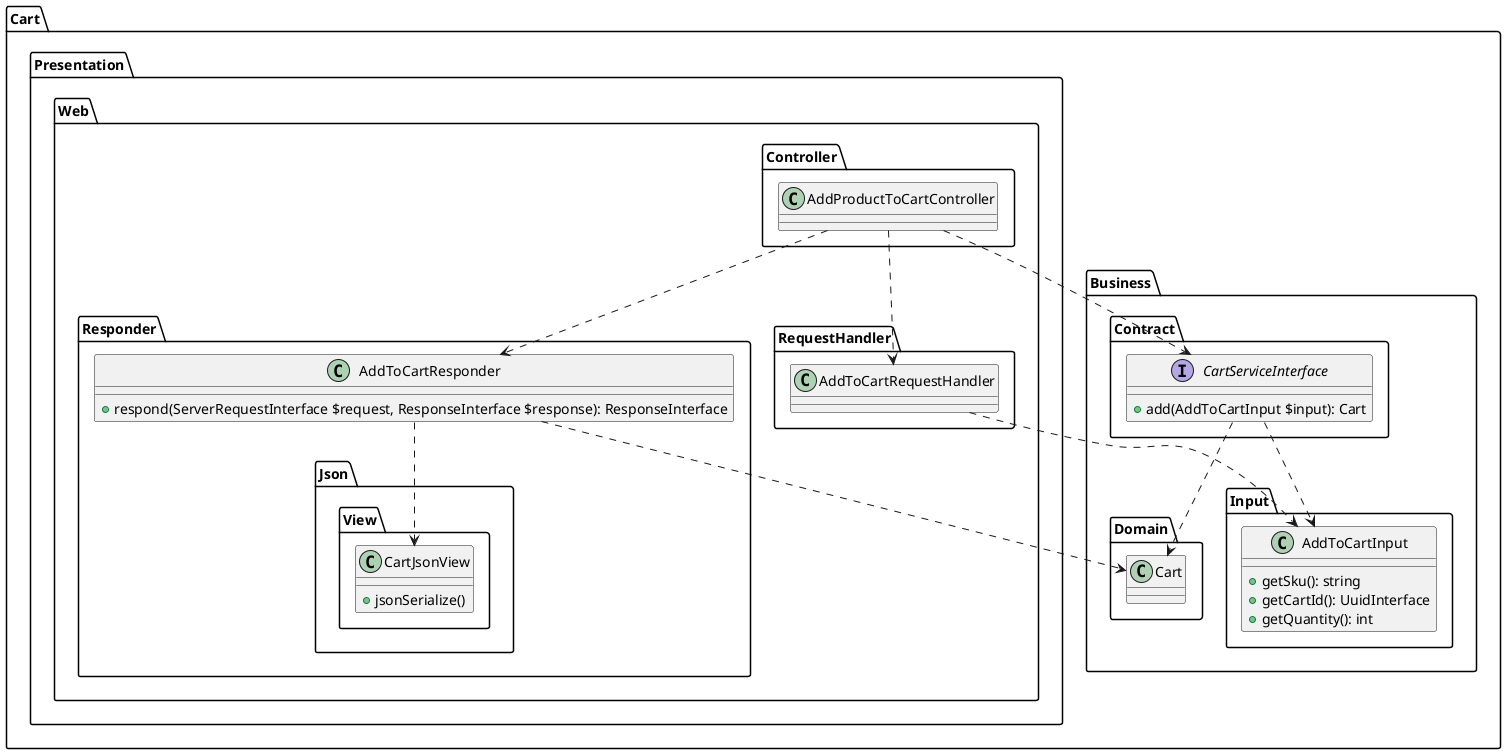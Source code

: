 @startuml
set namespaceSeparator \\


class Cart\\Presentation\\Web\\RequestHandler\\AddToCartRequestHandler {
}

class Cart\\Presentation\\Web\\Responder\\Json\\View\\CartJsonView {
    +jsonSerialize()
}

class Cart\\Presentation\\Web\\Responder\\AddToCartResponder {
    +respond(ServerRequestInterface $request, ResponseInterface $response): ResponseInterface
}


class Cart\\Presentation\\Web\\Controller\\AddProductToCartController {
}

Cart\\Presentation\\Web\\Controller\\AddProductToCartController ..> Cart\\Business\\Contract\\CartServiceInterface
Cart\\Presentation\\Web\\Controller\\AddProductToCartController ..> Cart\\Presentation\\Web\\RequestHandler\\AddToCartRequestHandler
Cart\\Presentation\\Web\\Controller\\AddProductToCartController ..> Cart\\Presentation\\Web\\Responder\\AddToCartResponder

Cart\\Presentation\\Web\\RequestHandler\\AddToCartRequestHandler ..> Cart\\Business\\Input\\AddToCartInput

interface Cart\\Business\\Contract\\CartServiceInterface {
    +add(AddToCartInput $input): Cart
}

Cart\\Business\\Contract\\CartServiceInterface ..> Cart\\Business\\Input\\AddToCartInput
Cart\\Business\\Contract\\CartServiceInterface ..> Cart\\Business\\Domain\\Cart
Cart\\Presentation\\Web\\Responder\\AddToCartResponder ..> Cart\\Business\\Domain\\Cart
Cart\\Presentation\\Web\\Responder\\AddToCartResponder ..> Cart\\Presentation\\Web\\Responder\\Json\\View\\CartJsonView


class Cart\\Business\\Input\\AddToCartInput {
    +getSku(): string
    +getCartId(): UuidInterface
    +getQuantity(): int
}

@enduml